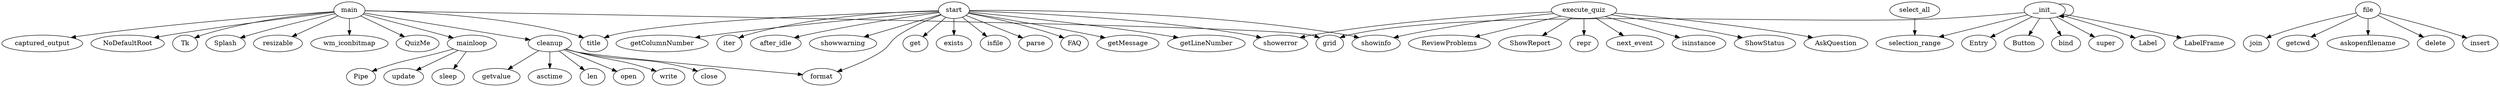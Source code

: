 digraph  {
main;
captured_output;
NoDefaultRoot;
Tk;
Splash;
title;
resizable;
wm_iconbitmap;
QuizMe;
grid;
mainloop;
cleanup;
Pipe;
update;
sleep;
getvalue;
asctime;
len;
format;
open;
write;
close;
select_all;
selection_range;
__init__;
super;
Label;
LabelFrame;
Entry;
Button;
bind;
file;
join;
getcwd;
askopenfilename;
delete;
insert;
start;
get;
exists;
isfile;
parse;
FAQ;
getMessage;
getLineNumber;
getColumnNumber;
showerror;
iter;
after_idle;
showwarning;
showinfo;
execute_quiz;
next_event;
isinstance;
ShowStatus;
AskQuestion;
ReviewProblems;
ShowReport;
repr;
main -> captured_output;
main -> NoDefaultRoot;
main -> Tk;
main -> Splash;
main -> title;
main -> resizable;
main -> wm_iconbitmap;
main -> QuizMe;
main -> grid;
main -> mainloop;
main -> cleanup;
mainloop -> Pipe;
mainloop -> update;
mainloop -> sleep;
cleanup -> getvalue;
cleanup -> asctime;
cleanup -> len;
cleanup -> format;
cleanup -> open;
cleanup -> write;
cleanup -> close;
select_all -> selection_range;
__init__ -> __init__;
__init__ -> super;
__init__ -> Label;
__init__ -> LabelFrame;
__init__ -> Entry;
__init__ -> Button;
__init__ -> selection_range;
__init__ -> bind;
__init__ -> grid;
file -> join;
file -> getcwd;
file -> askopenfilename;
file -> delete;
file -> insert;
start -> get;
start -> exists;
start -> isfile;
start -> parse;
start -> FAQ;
start -> title;
start -> getMessage;
start -> getLineNumber;
start -> getColumnNumber;
start -> format;
start -> showerror;
start -> iter;
start -> after_idle;
start -> showwarning;
start -> showinfo;
execute_quiz -> next_event;
execute_quiz -> isinstance;
execute_quiz -> ShowStatus;
execute_quiz -> AskQuestion;
execute_quiz -> ReviewProblems;
execute_quiz -> ShowReport;
execute_quiz -> showinfo;
execute_quiz -> repr;
execute_quiz -> showerror;
}
